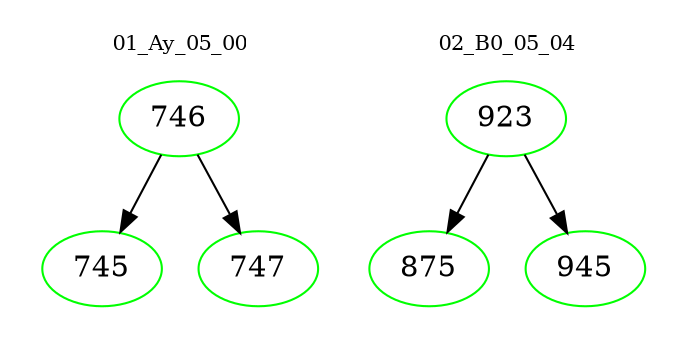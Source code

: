 digraph{
subgraph cluster_0 {
color = white
label = "01_Ay_05_00";
fontsize=10;
T0_746 [label="746", color="green"]
T0_746 -> T0_745 [color="black"]
T0_745 [label="745", color="green"]
T0_746 -> T0_747 [color="black"]
T0_747 [label="747", color="green"]
}
subgraph cluster_1 {
color = white
label = "02_B0_05_04";
fontsize=10;
T1_923 [label="923", color="green"]
T1_923 -> T1_875 [color="black"]
T1_875 [label="875", color="green"]
T1_923 -> T1_945 [color="black"]
T1_945 [label="945", color="green"]
}
}
